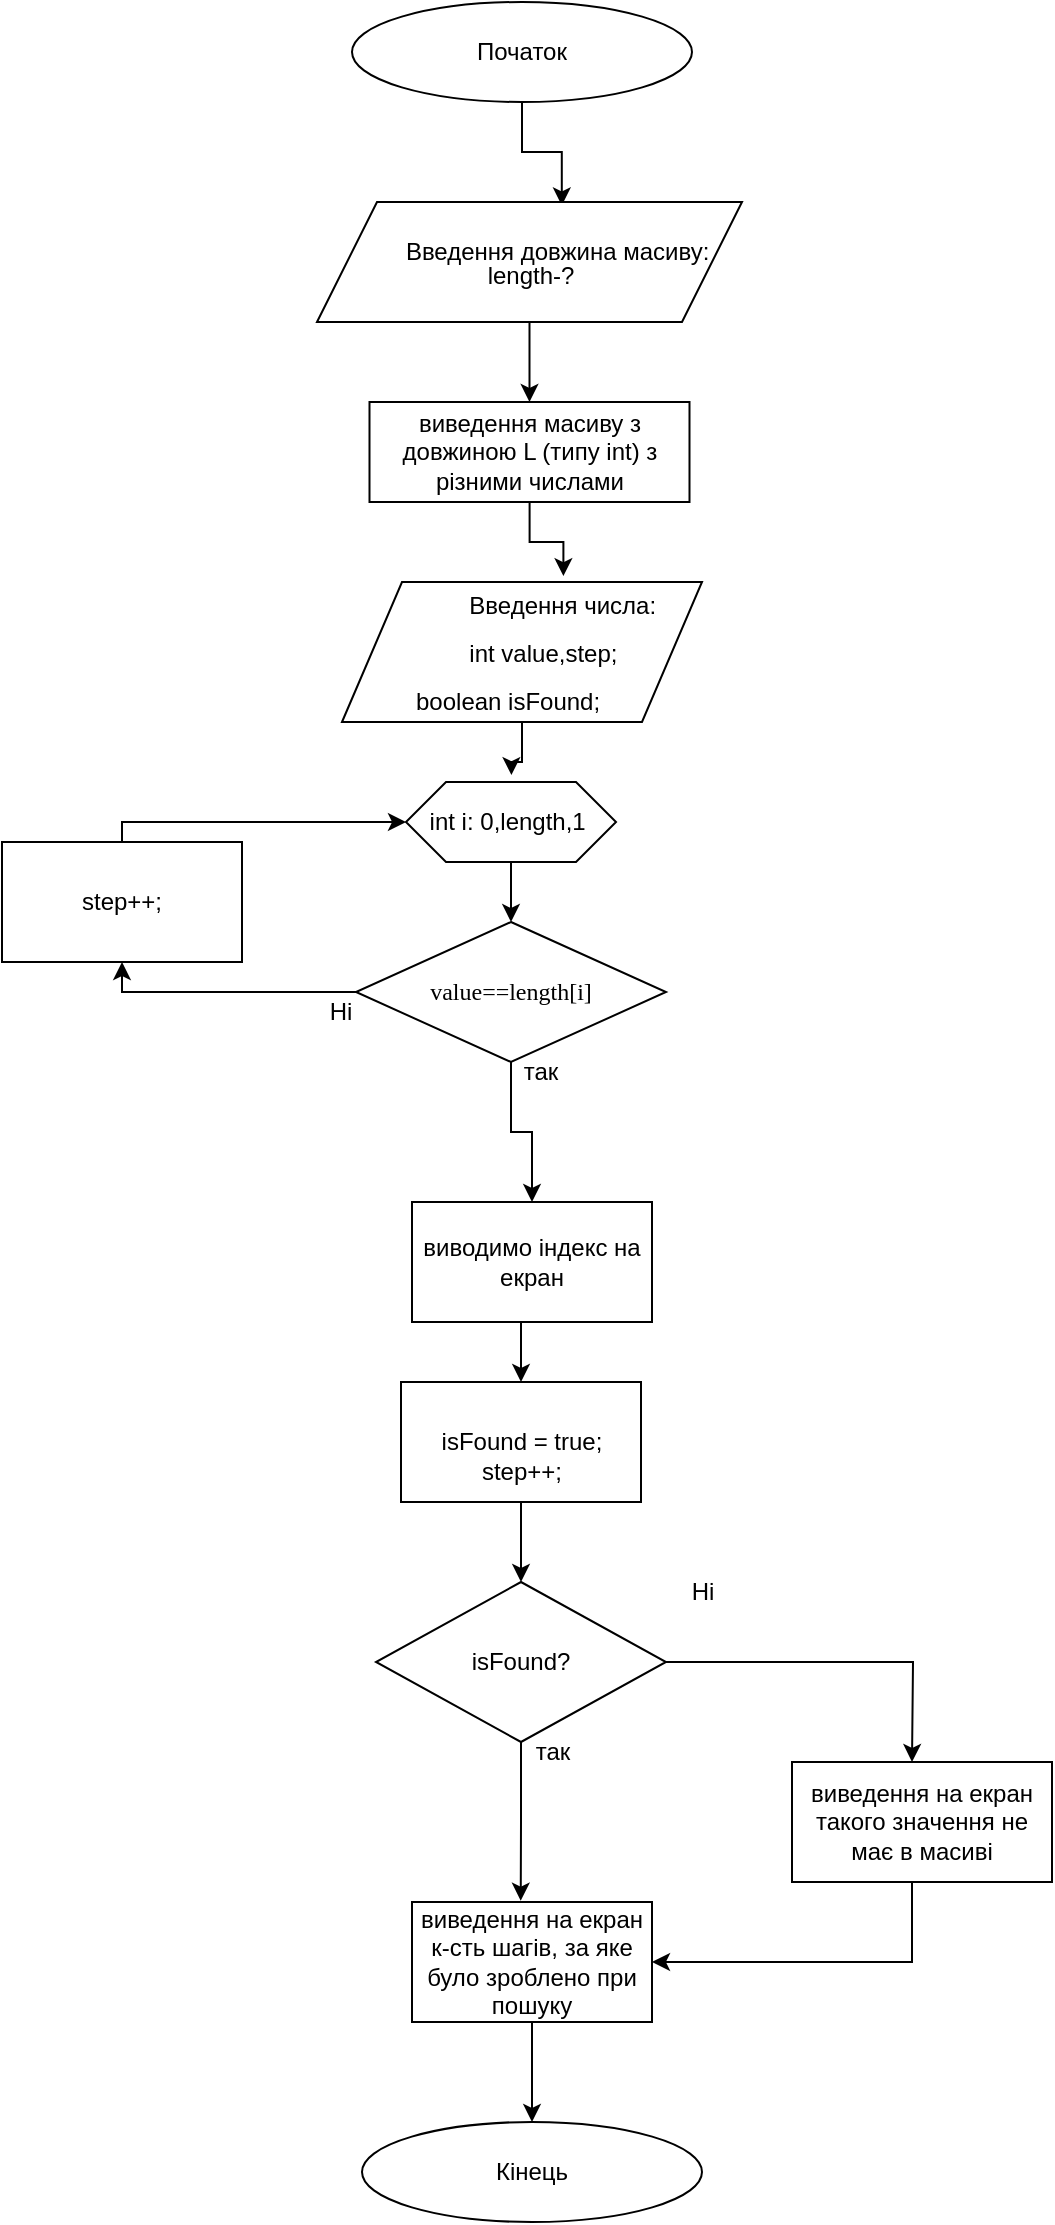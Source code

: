<mxfile version="22.1.11" type="device">
  <diagram id="vXgACVurlxqdrh0e3ZNg" name="Сторінка-1">
    <mxGraphModel dx="1275" dy="442" grid="1" gridSize="10" guides="1" tooltips="1" connect="1" arrows="1" fold="1" page="0" pageScale="1" pageWidth="827" pageHeight="1169" background="none" math="0" shadow="0">
      <root>
        <mxCell id="0" />
        <mxCell id="1" parent="0" />
        <mxCell id="LETGOZ3vIZMfBgSQouQl-1" style="edgeStyle=orthogonalEdgeStyle;rounded=0;orthogonalLoop=1;jettySize=auto;html=1;entryX=0.576;entryY=0.029;entryDx=0;entryDy=0;entryPerimeter=0;fontFamily=Times New Roman;" edge="1" parent="1" source="LETGOZ3vIZMfBgSQouQl-2" target="LETGOZ3vIZMfBgSQouQl-4">
          <mxGeometry relative="1" as="geometry" />
        </mxCell>
        <mxCell id="LETGOZ3vIZMfBgSQouQl-2" value="Початок" style="ellipse;whiteSpace=wrap;html=1;" vertex="1" parent="1">
          <mxGeometry x="15" y="30" width="170" height="50" as="geometry" />
        </mxCell>
        <mxCell id="LETGOZ3vIZMfBgSQouQl-3" style="edgeStyle=orthogonalEdgeStyle;rounded=0;orthogonalLoop=1;jettySize=auto;html=1;entryX=0.5;entryY=0;entryDx=0;entryDy=0;fontFamily=Times New Roman;" edge="1" parent="1" source="LETGOZ3vIZMfBgSQouQl-4" target="LETGOZ3vIZMfBgSQouQl-6">
          <mxGeometry relative="1" as="geometry" />
        </mxCell>
        <mxCell id="LETGOZ3vIZMfBgSQouQl-4" value="&lt;p style=&quot;line-height: 100%;&quot;&gt;&lt;span style=&quot;white-space: pre;&quot;&gt;&#x9;&lt;/span&gt;Введення довжина масиву: length-?&lt;/p&gt;" style="shape=parallelogram;perimeter=parallelogramPerimeter;whiteSpace=wrap;html=1;fixedSize=1;size=30;" vertex="1" parent="1">
          <mxGeometry x="-2.5" y="130" width="212.5" height="60" as="geometry" />
        </mxCell>
        <mxCell id="LETGOZ3vIZMfBgSQouQl-5" style="edgeStyle=orthogonalEdgeStyle;rounded=0;orthogonalLoop=1;jettySize=auto;html=1;entryX=0.615;entryY=-0.042;entryDx=0;entryDy=0;entryPerimeter=0;fontFamily=Tahoma;" edge="1" parent="1" source="LETGOZ3vIZMfBgSQouQl-6" target="LETGOZ3vIZMfBgSQouQl-7">
          <mxGeometry relative="1" as="geometry" />
        </mxCell>
        <mxCell id="LETGOZ3vIZMfBgSQouQl-6" value="виведення масиву з довжиною L (типу int) з різними числами" style="shape=parallelogram;perimeter=parallelogramPerimeter;whiteSpace=wrap;html=1;fixedSize=1;size=-20;" vertex="1" parent="1">
          <mxGeometry x="23.75" y="230" width="160" height="50" as="geometry" />
        </mxCell>
        <mxCell id="LETGOZ3vIZMfBgSQouQl-7" value="&lt;p style=&quot;text-align: left; line-height: 100%;&quot;&gt;&lt;span style=&quot;white-space: pre;&quot;&gt;&#x9;&lt;/span&gt;&lt;span style=&quot;white-space: pre;&quot;&gt;&#x9;&lt;/span&gt;Введення числа:&lt;/p&gt;&lt;p style=&quot;text-align: left; line-height: 100%;&quot;&gt;&lt;font style=&quot;font-size: 12px;&quot;&gt;&lt;span style=&quot;white-space: pre;&quot;&gt;&#x9;&lt;/span&gt;&lt;span style=&quot;white-space: pre;&quot;&gt;&#x9;&lt;/span&gt;int value,step;&amp;nbsp;&lt;/font&gt;&lt;/p&gt;&lt;p style=&quot;text-align: left; line-height: 100%;&quot;&gt;&lt;font style=&quot;background-color: initial;&quot;&gt;&lt;span style=&quot;white-space: pre;&quot;&gt;&#x9;&lt;/span&gt;boolean isFound;&lt;span style=&quot;background-color: initial;&quot;&gt;&amp;nbsp;&lt;/span&gt;&lt;/font&gt;&lt;span style=&quot;background-color: initial;&quot;&gt;&amp;nbsp; &lt;span style=&quot;font-size: 11px;&quot;&gt;&amp;nbsp;&lt;/span&gt;&lt;span style=&quot;font-size: 11px;&quot;&gt;&amp;nbsp; &amp;nbsp; &amp;nbsp; &amp;nbsp; &amp;nbsp;&lt;/span&gt;&lt;/span&gt;&lt;/p&gt;" style="shape=parallelogram;perimeter=parallelogramPerimeter;whiteSpace=wrap;html=1;fixedSize=1;size=30;" vertex="1" parent="1">
          <mxGeometry x="10" y="320" width="180" height="70" as="geometry" />
        </mxCell>
        <mxCell id="LETGOZ3vIZMfBgSQouQl-13" style="edgeStyle=orthogonalEdgeStyle;rounded=0;orthogonalLoop=1;jettySize=auto;html=1;entryX=0.5;entryY=0;entryDx=0;entryDy=0;" edge="1" parent="1" source="LETGOZ3vIZMfBgSQouQl-8" target="LETGOZ3vIZMfBgSQouQl-9">
          <mxGeometry relative="1" as="geometry" />
        </mxCell>
        <mxCell id="LETGOZ3vIZMfBgSQouQl-8" value="&lt;span style=&quot;font-family: Helvetica;&quot;&gt;int i: 0,length,1&amp;nbsp;&lt;/span&gt;" style="shape=hexagon;perimeter=hexagonPerimeter2;whiteSpace=wrap;html=1;fixedSize=1;fillStyle=solid;fontFamily=Tahoma;" vertex="1" parent="1">
          <mxGeometry x="42" y="420" width="105" height="40" as="geometry" />
        </mxCell>
        <mxCell id="LETGOZ3vIZMfBgSQouQl-17" style="edgeStyle=orthogonalEdgeStyle;rounded=0;orthogonalLoop=1;jettySize=auto;html=1;entryX=0.5;entryY=1;entryDx=0;entryDy=0;" edge="1" parent="1" source="LETGOZ3vIZMfBgSQouQl-9" target="LETGOZ3vIZMfBgSQouQl-11">
          <mxGeometry relative="1" as="geometry">
            <Array as="points">
              <mxPoint x="-100" y="525" />
            </Array>
          </mxGeometry>
        </mxCell>
        <mxCell id="LETGOZ3vIZMfBgSQouQl-36" style="edgeStyle=orthogonalEdgeStyle;rounded=0;orthogonalLoop=1;jettySize=auto;html=1;exitX=0.5;exitY=1;exitDx=0;exitDy=0;entryX=0.5;entryY=0;entryDx=0;entryDy=0;" edge="1" parent="1" source="LETGOZ3vIZMfBgSQouQl-9" target="LETGOZ3vIZMfBgSQouQl-34">
          <mxGeometry relative="1" as="geometry" />
        </mxCell>
        <mxCell id="LETGOZ3vIZMfBgSQouQl-9" value="value==length[i]" style="rhombus;whiteSpace=wrap;html=1;fillStyle=solid;fontFamily=Tahoma;" vertex="1" parent="1">
          <mxGeometry x="17" y="490" width="155" height="70" as="geometry" />
        </mxCell>
        <mxCell id="LETGOZ3vIZMfBgSQouQl-27" style="edgeStyle=orthogonalEdgeStyle;rounded=0;orthogonalLoop=1;jettySize=auto;html=1;entryX=0.5;entryY=0;entryDx=0;entryDy=0;" edge="1" parent="1" source="LETGOZ3vIZMfBgSQouQl-10" target="LETGOZ3vIZMfBgSQouQl-22">
          <mxGeometry relative="1" as="geometry" />
        </mxCell>
        <mxCell id="LETGOZ3vIZMfBgSQouQl-10" value="&lt;br&gt;isFound = true;&lt;br&gt;step++;" style="rounded=0;whiteSpace=wrap;html=1;" vertex="1" parent="1">
          <mxGeometry x="39.5" y="720" width="120" height="60" as="geometry" />
        </mxCell>
        <mxCell id="LETGOZ3vIZMfBgSQouQl-18" style="edgeStyle=orthogonalEdgeStyle;rounded=0;orthogonalLoop=1;jettySize=auto;html=1;entryX=0;entryY=0.5;entryDx=0;entryDy=0;" edge="1" parent="1" source="LETGOZ3vIZMfBgSQouQl-11" target="LETGOZ3vIZMfBgSQouQl-8">
          <mxGeometry relative="1" as="geometry">
            <mxPoint x="90" y="410" as="targetPoint" />
            <Array as="points">
              <mxPoint x="-100" y="440" />
            </Array>
          </mxGeometry>
        </mxCell>
        <mxCell id="LETGOZ3vIZMfBgSQouQl-11" value="step++;" style="rounded=0;whiteSpace=wrap;html=1;" vertex="1" parent="1">
          <mxGeometry x="-160" y="450" width="120" height="60" as="geometry" />
        </mxCell>
        <mxCell id="LETGOZ3vIZMfBgSQouQl-12" style="edgeStyle=orthogonalEdgeStyle;rounded=0;orthogonalLoop=1;jettySize=auto;html=1;entryX=0.502;entryY=-0.086;entryDx=0;entryDy=0;entryPerimeter=0;" edge="1" parent="1" source="LETGOZ3vIZMfBgSQouQl-7" target="LETGOZ3vIZMfBgSQouQl-8">
          <mxGeometry relative="1" as="geometry" />
        </mxCell>
        <mxCell id="LETGOZ3vIZMfBgSQouQl-19" value="Ні" style="text;html=1;align=center;verticalAlign=middle;resizable=0;points=[];autosize=1;strokeColor=none;fillColor=none;" vertex="1" parent="1">
          <mxGeometry x="-6.25" y="520" width="30" height="30" as="geometry" />
        </mxCell>
        <mxCell id="LETGOZ3vIZMfBgSQouQl-20" value="так" style="text;html=1;align=center;verticalAlign=middle;resizable=0;points=[];autosize=1;strokeColor=none;fillColor=none;" vertex="1" parent="1">
          <mxGeometry x="88.75" y="550" width="40" height="30" as="geometry" />
        </mxCell>
        <mxCell id="LETGOZ3vIZMfBgSQouQl-23" style="edgeStyle=orthogonalEdgeStyle;rounded=0;orthogonalLoop=1;jettySize=auto;html=1;" edge="1" parent="1" source="LETGOZ3vIZMfBgSQouQl-22">
          <mxGeometry relative="1" as="geometry">
            <mxPoint x="295" y="910" as="targetPoint" />
          </mxGeometry>
        </mxCell>
        <mxCell id="LETGOZ3vIZMfBgSQouQl-22" value="isFound?" style="rhombus;whiteSpace=wrap;html=1;" vertex="1" parent="1">
          <mxGeometry x="27" y="820" width="145" height="80" as="geometry" />
        </mxCell>
        <mxCell id="LETGOZ3vIZMfBgSQouQl-24" value="Ні" style="text;html=1;align=center;verticalAlign=middle;resizable=0;points=[];autosize=1;strokeColor=none;fillColor=none;" vertex="1" parent="1">
          <mxGeometry x="175" y="810" width="30" height="30" as="geometry" />
        </mxCell>
        <mxCell id="LETGOZ3vIZMfBgSQouQl-29" style="edgeStyle=orthogonalEdgeStyle;rounded=0;orthogonalLoop=1;jettySize=auto;html=1;entryX=1;entryY=0.5;entryDx=0;entryDy=0;" edge="1" parent="1" source="LETGOZ3vIZMfBgSQouQl-25" target="LETGOZ3vIZMfBgSQouQl-26">
          <mxGeometry relative="1" as="geometry">
            <Array as="points">
              <mxPoint x="295" y="1010" />
            </Array>
          </mxGeometry>
        </mxCell>
        <mxCell id="LETGOZ3vIZMfBgSQouQl-25" value="виведення на екран&lt;br&gt;такого значення не має в масиві" style="rounded=0;whiteSpace=wrap;html=1;" vertex="1" parent="1">
          <mxGeometry x="235" y="910" width="130" height="60" as="geometry" />
        </mxCell>
        <mxCell id="LETGOZ3vIZMfBgSQouQl-33" style="edgeStyle=orthogonalEdgeStyle;rounded=0;orthogonalLoop=1;jettySize=auto;html=1;entryX=0.5;entryY=0;entryDx=0;entryDy=0;" edge="1" parent="1" source="LETGOZ3vIZMfBgSQouQl-26" target="LETGOZ3vIZMfBgSQouQl-32">
          <mxGeometry relative="1" as="geometry" />
        </mxCell>
        <mxCell id="LETGOZ3vIZMfBgSQouQl-26" value="виведення на екран к-сть шагів, за яке було зроблено при пошуку" style="whiteSpace=wrap;html=1;" vertex="1" parent="1">
          <mxGeometry x="45" y="980" width="120" height="60" as="geometry" />
        </mxCell>
        <mxCell id="LETGOZ3vIZMfBgSQouQl-28" style="edgeStyle=orthogonalEdgeStyle;rounded=0;orthogonalLoop=1;jettySize=auto;html=1;entryX=0.453;entryY=-0.011;entryDx=0;entryDy=0;entryPerimeter=0;" edge="1" parent="1" source="LETGOZ3vIZMfBgSQouQl-22" target="LETGOZ3vIZMfBgSQouQl-26">
          <mxGeometry relative="1" as="geometry" />
        </mxCell>
        <mxCell id="LETGOZ3vIZMfBgSQouQl-30" value="так" style="text;html=1;align=center;verticalAlign=middle;resizable=0;points=[];autosize=1;strokeColor=none;fillColor=none;" vertex="1" parent="1">
          <mxGeometry x="95" y="890" width="40" height="30" as="geometry" />
        </mxCell>
        <mxCell id="LETGOZ3vIZMfBgSQouQl-32" value="Кінець" style="ellipse;whiteSpace=wrap;html=1;" vertex="1" parent="1">
          <mxGeometry x="20" y="1090" width="170" height="50" as="geometry" />
        </mxCell>
        <mxCell id="LETGOZ3vIZMfBgSQouQl-37" style="edgeStyle=orthogonalEdgeStyle;rounded=0;orthogonalLoop=1;jettySize=auto;html=1;exitX=0.5;exitY=1;exitDx=0;exitDy=0;entryX=0.5;entryY=0;entryDx=0;entryDy=0;" edge="1" parent="1" source="LETGOZ3vIZMfBgSQouQl-34" target="LETGOZ3vIZMfBgSQouQl-10">
          <mxGeometry relative="1" as="geometry" />
        </mxCell>
        <mxCell id="LETGOZ3vIZMfBgSQouQl-34" value="виводимо індекс на екран" style="rounded=0;whiteSpace=wrap;html=1;" vertex="1" parent="1">
          <mxGeometry x="45" y="630" width="120" height="60" as="geometry" />
        </mxCell>
      </root>
    </mxGraphModel>
  </diagram>
</mxfile>
